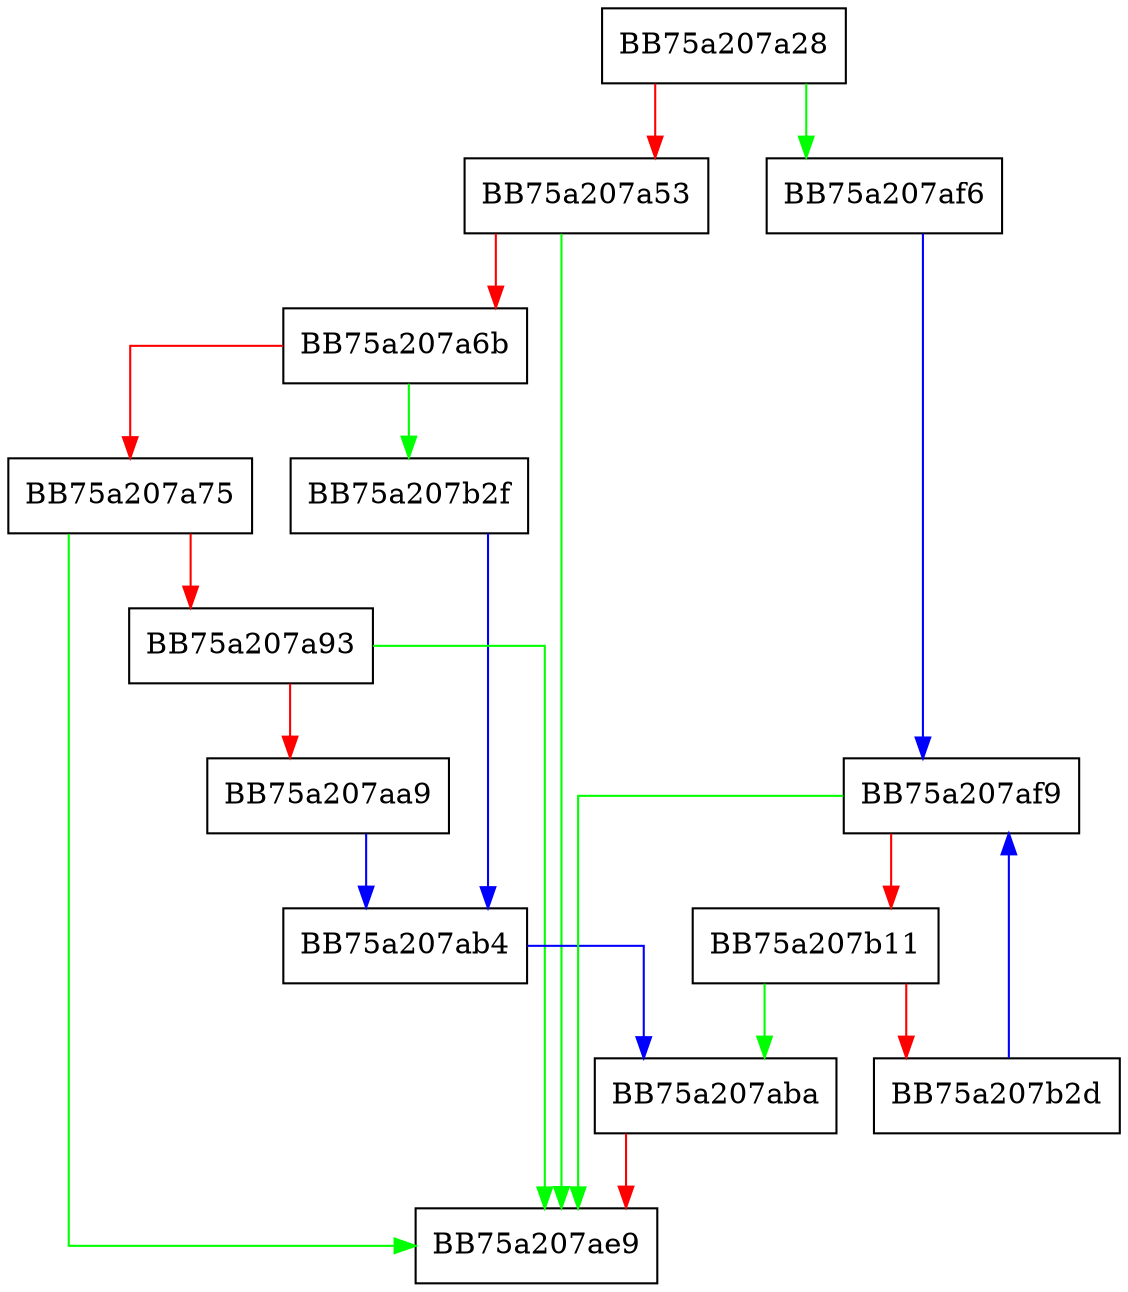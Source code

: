 digraph SetBlockSize {
  node [shape="box"];
  graph [splines=ortho];
  BB75a207a28 -> BB75a207af6 [color="green"];
  BB75a207a28 -> BB75a207a53 [color="red"];
  BB75a207a53 -> BB75a207ae9 [color="green"];
  BB75a207a53 -> BB75a207a6b [color="red"];
  BB75a207a6b -> BB75a207b2f [color="green"];
  BB75a207a6b -> BB75a207a75 [color="red"];
  BB75a207a75 -> BB75a207ae9 [color="green"];
  BB75a207a75 -> BB75a207a93 [color="red"];
  BB75a207a93 -> BB75a207ae9 [color="green"];
  BB75a207a93 -> BB75a207aa9 [color="red"];
  BB75a207aa9 -> BB75a207ab4 [color="blue"];
  BB75a207ab4 -> BB75a207aba [color="blue"];
  BB75a207aba -> BB75a207ae9 [color="red"];
  BB75a207af6 -> BB75a207af9 [color="blue"];
  BB75a207af9 -> BB75a207ae9 [color="green"];
  BB75a207af9 -> BB75a207b11 [color="red"];
  BB75a207b11 -> BB75a207aba [color="green"];
  BB75a207b11 -> BB75a207b2d [color="red"];
  BB75a207b2d -> BB75a207af9 [color="blue"];
  BB75a207b2f -> BB75a207ab4 [color="blue"];
}